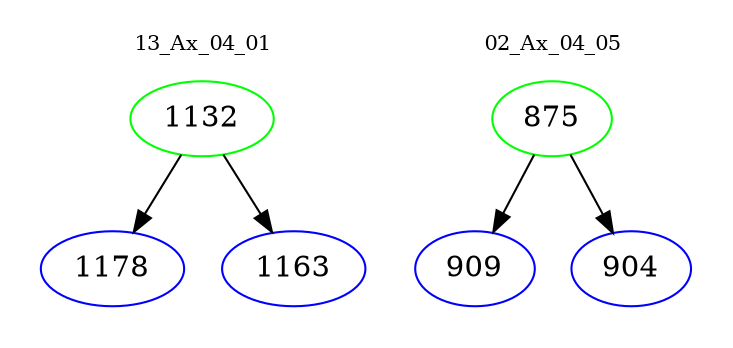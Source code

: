 digraph{
subgraph cluster_0 {
color = white
label = "13_Ax_04_01";
fontsize=10;
T0_1132 [label="1132", color="green"]
T0_1132 -> T0_1178 [color="black"]
T0_1178 [label="1178", color="blue"]
T0_1132 -> T0_1163 [color="black"]
T0_1163 [label="1163", color="blue"]
}
subgraph cluster_1 {
color = white
label = "02_Ax_04_05";
fontsize=10;
T1_875 [label="875", color="green"]
T1_875 -> T1_909 [color="black"]
T1_909 [label="909", color="blue"]
T1_875 -> T1_904 [color="black"]
T1_904 [label="904", color="blue"]
}
}
